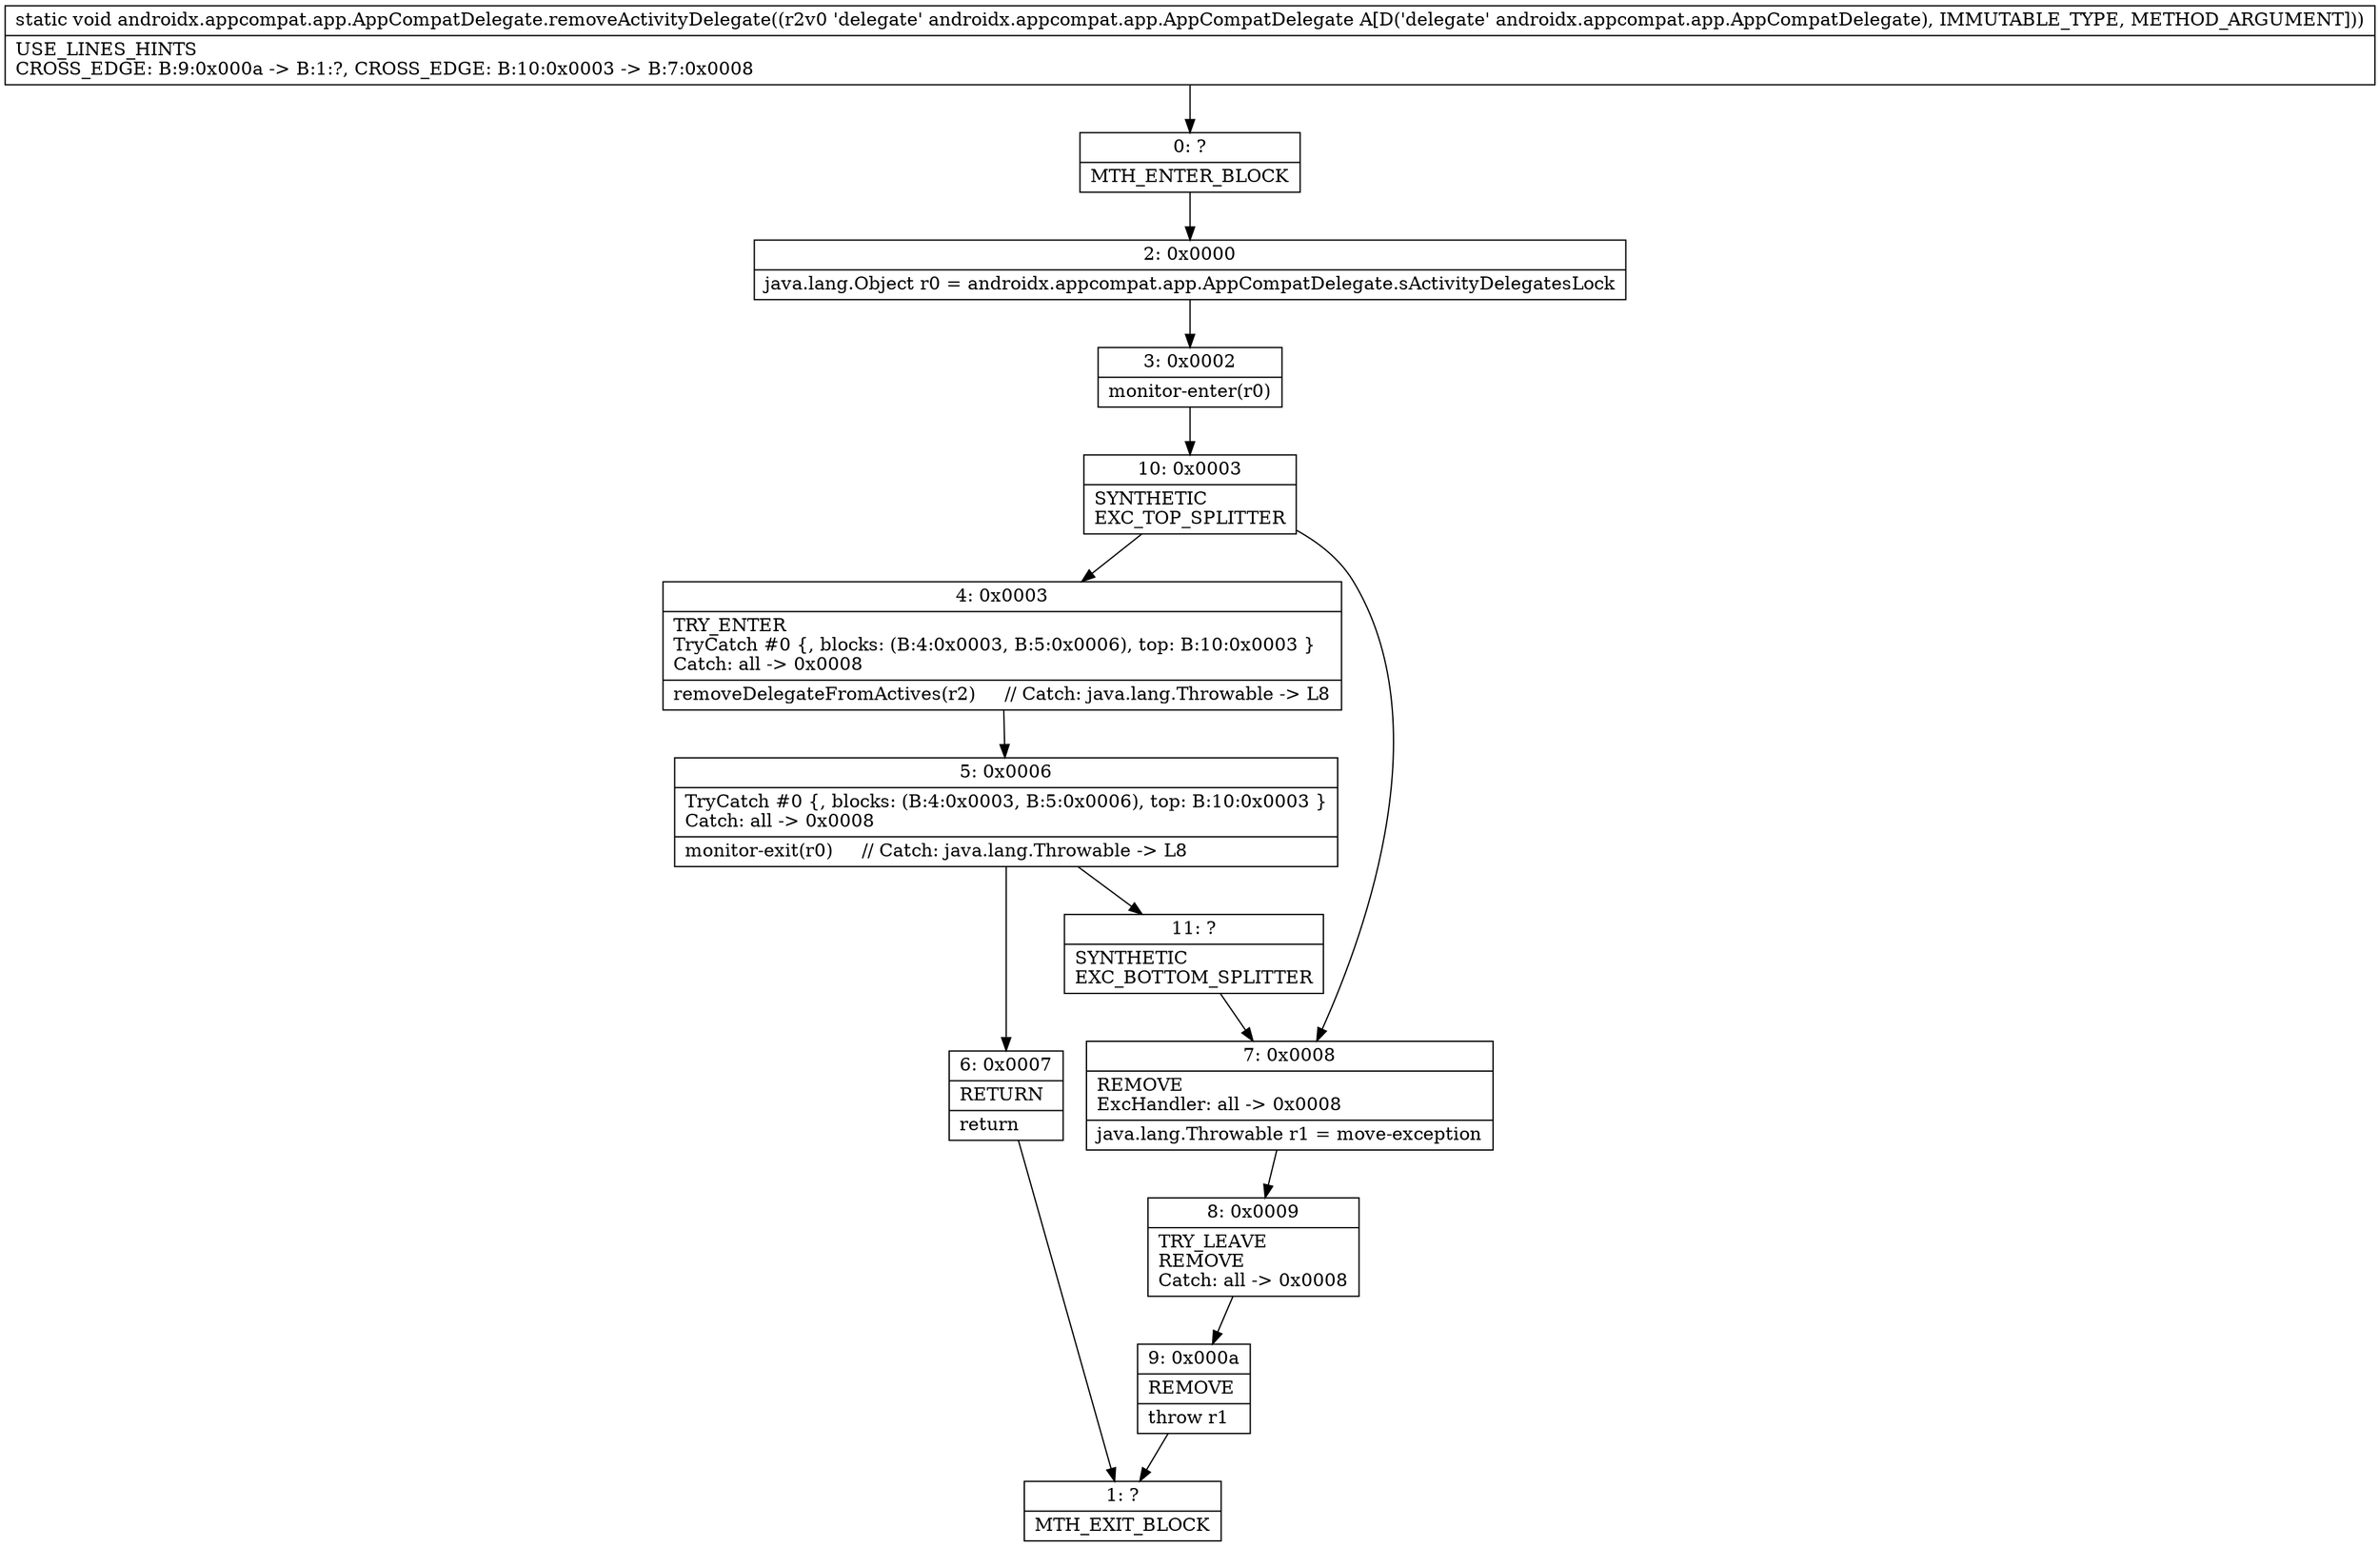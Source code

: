 digraph "CFG forandroidx.appcompat.app.AppCompatDelegate.removeActivityDelegate(Landroidx\/appcompat\/app\/AppCompatDelegate;)V" {
Node_0 [shape=record,label="{0\:\ ?|MTH_ENTER_BLOCK\l}"];
Node_2 [shape=record,label="{2\:\ 0x0000|java.lang.Object r0 = androidx.appcompat.app.AppCompatDelegate.sActivityDelegatesLock\l}"];
Node_3 [shape=record,label="{3\:\ 0x0002|monitor\-enter(r0)\l}"];
Node_10 [shape=record,label="{10\:\ 0x0003|SYNTHETIC\lEXC_TOP_SPLITTER\l}"];
Node_4 [shape=record,label="{4\:\ 0x0003|TRY_ENTER\lTryCatch #0 \{, blocks: (B:4:0x0003, B:5:0x0006), top: B:10:0x0003 \}\lCatch: all \-\> 0x0008\l|removeDelegateFromActives(r2)     \/\/ Catch: java.lang.Throwable \-\> L8\l}"];
Node_5 [shape=record,label="{5\:\ 0x0006|TryCatch #0 \{, blocks: (B:4:0x0003, B:5:0x0006), top: B:10:0x0003 \}\lCatch: all \-\> 0x0008\l|monitor\-exit(r0)     \/\/ Catch: java.lang.Throwable \-\> L8\l}"];
Node_6 [shape=record,label="{6\:\ 0x0007|RETURN\l|return\l}"];
Node_1 [shape=record,label="{1\:\ ?|MTH_EXIT_BLOCK\l}"];
Node_11 [shape=record,label="{11\:\ ?|SYNTHETIC\lEXC_BOTTOM_SPLITTER\l}"];
Node_7 [shape=record,label="{7\:\ 0x0008|REMOVE\lExcHandler: all \-\> 0x0008\l|java.lang.Throwable r1 = move\-exception\l}"];
Node_8 [shape=record,label="{8\:\ 0x0009|TRY_LEAVE\lREMOVE\lCatch: all \-\> 0x0008\l}"];
Node_9 [shape=record,label="{9\:\ 0x000a|REMOVE\l|throw r1\l}"];
MethodNode[shape=record,label="{static void androidx.appcompat.app.AppCompatDelegate.removeActivityDelegate((r2v0 'delegate' androidx.appcompat.app.AppCompatDelegate A[D('delegate' androidx.appcompat.app.AppCompatDelegate), IMMUTABLE_TYPE, METHOD_ARGUMENT]))  | USE_LINES_HINTS\lCROSS_EDGE: B:9:0x000a \-\> B:1:?, CROSS_EDGE: B:10:0x0003 \-\> B:7:0x0008\l}"];
MethodNode -> Node_0;Node_0 -> Node_2;
Node_2 -> Node_3;
Node_3 -> Node_10;
Node_10 -> Node_4;
Node_10 -> Node_7;
Node_4 -> Node_5;
Node_5 -> Node_6;
Node_5 -> Node_11;
Node_6 -> Node_1;
Node_11 -> Node_7;
Node_7 -> Node_8;
Node_8 -> Node_9;
Node_9 -> Node_1;
}

